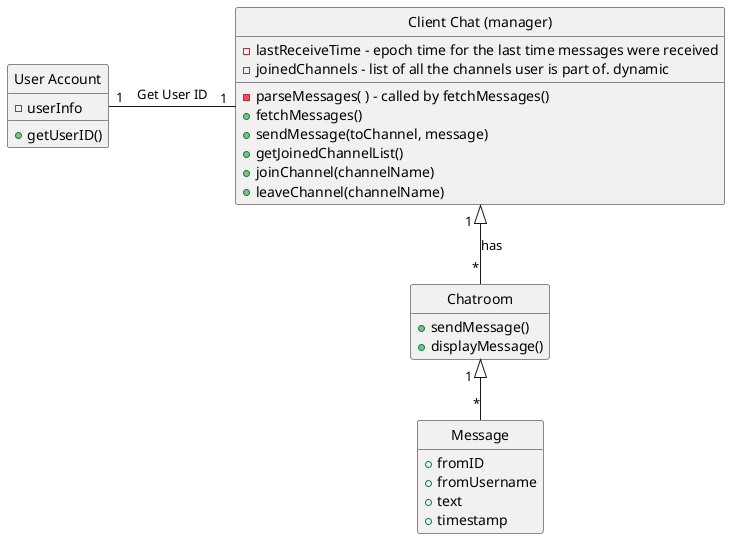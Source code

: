 @startuml
hide circle
hide empty members

class "Client Chat (manager)" as clientChat{
	-lastReceiveTime - epoch time for the last time messages were received
	-joinedChannels - list of all the channels user is part of. dynamic
	
	-parseMessages( ) - called by fetchMessages()
	+fetchMessages()
	+sendMessage(toChannel, message)
	+getJoinedChannelList()
	+joinChannel(channelName)
	+leaveChannel(channelName)
}

class "Chatroom" as clientChatroom{
	+sendMessage()
	+displayMessage()
}

class "Message" as msg{
	+fromID
	+fromUsername
	+text
	+timestamp
}

class "User Account" as userAccount{
	-userInfo
	+getUserID()
}

clientChat "1  " <|-- "*" clientChatroom : has
userAccount "1" -right- "1" clientChat : "   Get User ID   "
clientChatroom "1  " <|-- "*" msg

@enduml
